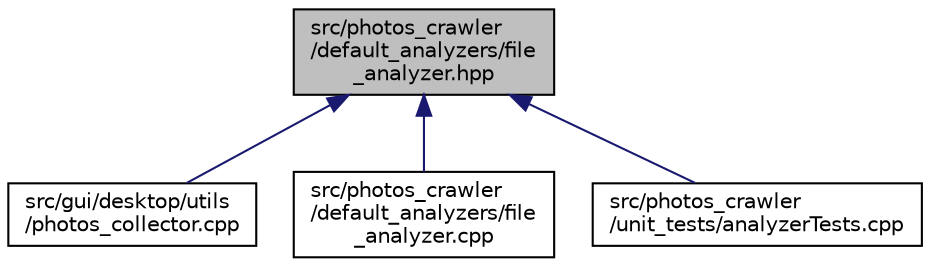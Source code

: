 digraph "src/photos_crawler/default_analyzers/file_analyzer.hpp"
{
 // LATEX_PDF_SIZE
  edge [fontname="Helvetica",fontsize="10",labelfontname="Helvetica",labelfontsize="10"];
  node [fontname="Helvetica",fontsize="10",shape=record];
  Node1 [label="src/photos_crawler\l/default_analyzers/file\l_analyzer.hpp",height=0.2,width=0.4,color="black", fillcolor="grey75", style="filled", fontcolor="black",tooltip=" "];
  Node1 -> Node2 [dir="back",color="midnightblue",fontsize="10",style="solid",fontname="Helvetica"];
  Node2 [label="src/gui/desktop/utils\l/photos_collector.cpp",height=0.2,width=0.4,color="black", fillcolor="white", style="filled",URL="$photos__collector_8cpp.html",tooltip=" "];
  Node1 -> Node3 [dir="back",color="midnightblue",fontsize="10",style="solid",fontname="Helvetica"];
  Node3 [label="src/photos_crawler\l/default_analyzers/file\l_analyzer.cpp",height=0.2,width=0.4,color="black", fillcolor="white", style="filled",URL="$file__analyzer_8cpp.html",tooltip=" "];
  Node1 -> Node4 [dir="back",color="midnightblue",fontsize="10",style="solid",fontname="Helvetica"];
  Node4 [label="src/photos_crawler\l/unit_tests/analyzerTests.cpp",height=0.2,width=0.4,color="black", fillcolor="white", style="filled",URL="$analyzer_tests_8cpp.html",tooltip=" "];
}

